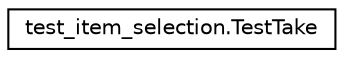digraph "Graphical Class Hierarchy"
{
 // LATEX_PDF_SIZE
  edge [fontname="Helvetica",fontsize="10",labelfontname="Helvetica",labelfontsize="10"];
  node [fontname="Helvetica",fontsize="10",shape=record];
  rankdir="LR";
  Node0 [label="test_item_selection.TestTake",height=0.2,width=0.4,color="black", fillcolor="white", style="filled",URL="$classtest__item__selection_1_1TestTake.html",tooltip=" "];
}
